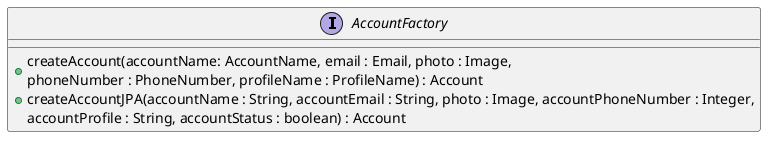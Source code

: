 @startuml

interface AccountFactory{

    +createAccount(accountName: AccountName, email : Email, photo : Image,\nphoneNumber : PhoneNumber, profileName : ProfileName) : Account
    +createAccountJPA(accountName : String, accountEmail : String, photo : Image, accountPhoneNumber : Integer,
    accountProfile : String, accountStatus : boolean) : Account

}

@enduml